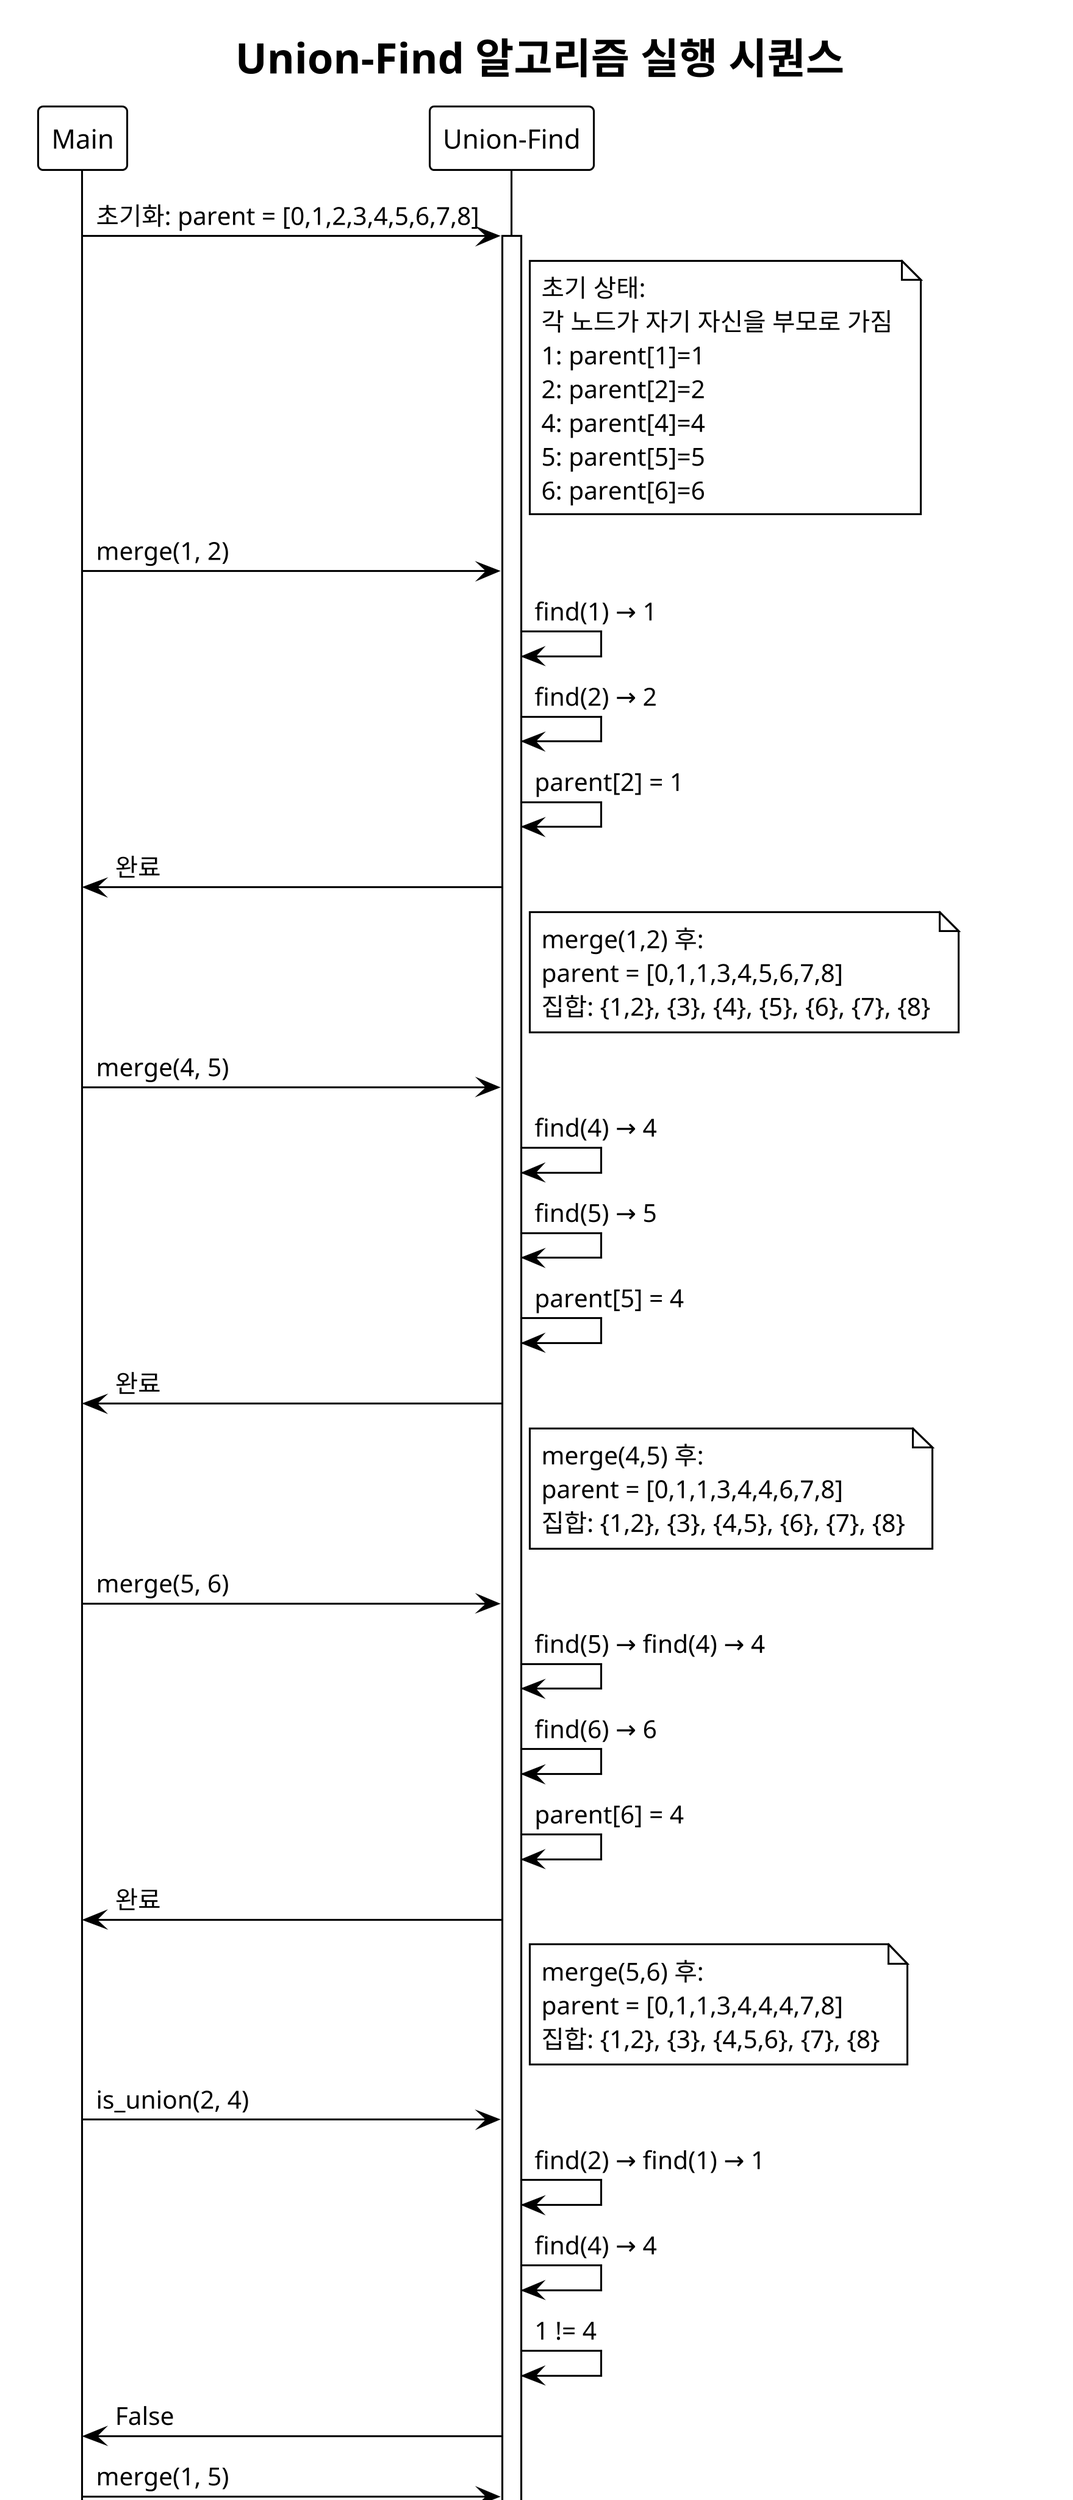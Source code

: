 @startuml union_find_sequence
skinparam dpi 300
!theme plain

' 한글 폰트 설정
skinparam defaultFontName "Malgun Gothic"
skinparam titleFontName "Malgun Gothic"
skinparam noteFontName "Malgun Gothic"

title Union-Find 알고리즘 실행 시퀀스

participant "Main" as M
participant "Union-Find" as UF

M -> UF: 초기화: parent = [0,1,2,3,4,5,6,7,8]
activate UF

note right of UF
  초기 상태:
  각 노드가 자기 자신을 부모로 가짐
  1: parent[1]=1
  2: parent[2]=2
  4: parent[4]=4
  5: parent[5]=5
  6: parent[6]=6
end note

M -> UF: merge(1, 2)
UF -> UF: find(1) → 1
UF -> UF: find(2) → 2
UF -> UF: parent[2] = 1
UF -> M: 완료

note right of UF
  merge(1,2) 후:
  parent = [0,1,1,3,4,5,6,7,8]
  집합: {1,2}, {3}, {4}, {5}, {6}, {7}, {8}
end note

M -> UF: merge(4, 5)
UF -> UF: find(4) → 4
UF -> UF: find(5) → 5
UF -> UF: parent[5] = 4
UF -> M: 완료

note right of UF
  merge(4,5) 후:
  parent = [0,1,1,3,4,4,6,7,8]
  집합: {1,2}, {3}, {4,5}, {6}, {7}, {8}
end note

M -> UF: merge(5, 6)
UF -> UF: find(5) → find(4) → 4
UF -> UF: find(6) → 6
UF -> UF: parent[6] = 4
UF -> M: 완료

note right of UF
  merge(5,6) 후:
  parent = [0,1,1,3,4,4,4,7,8]
  집합: {1,2}, {3}, {4,5,6}, {7}, {8}
end note

M -> UF: is_union(2, 4)
UF -> UF: find(2) → find(1) → 1
UF -> UF: find(4) → 4
UF -> UF: 1 != 4
UF -> M: False

M -> UF: merge(1, 5)
UF -> UF: find(1) → 1
UF -> UF: find(5) → find(4) → 4
UF -> UF: parent[4] = 1
UF -> M: 완료

note right of UF
  merge(1,5) 후:
  parent = [0,1,1,3,1,1,1,7,8]
  집합: {1,2,4,5,6}, {3}, {7}, {8}
  경로 압축으로 모든 노드가 루트 1을 직접 가리킴
end note

M -> UF: is_union(2, 4)
UF -> UF: find(2) → 1
UF -> UF: find(4) → 1
UF -> UF: 1 == 1
UF -> M: True

deactivate UF

@enduml
